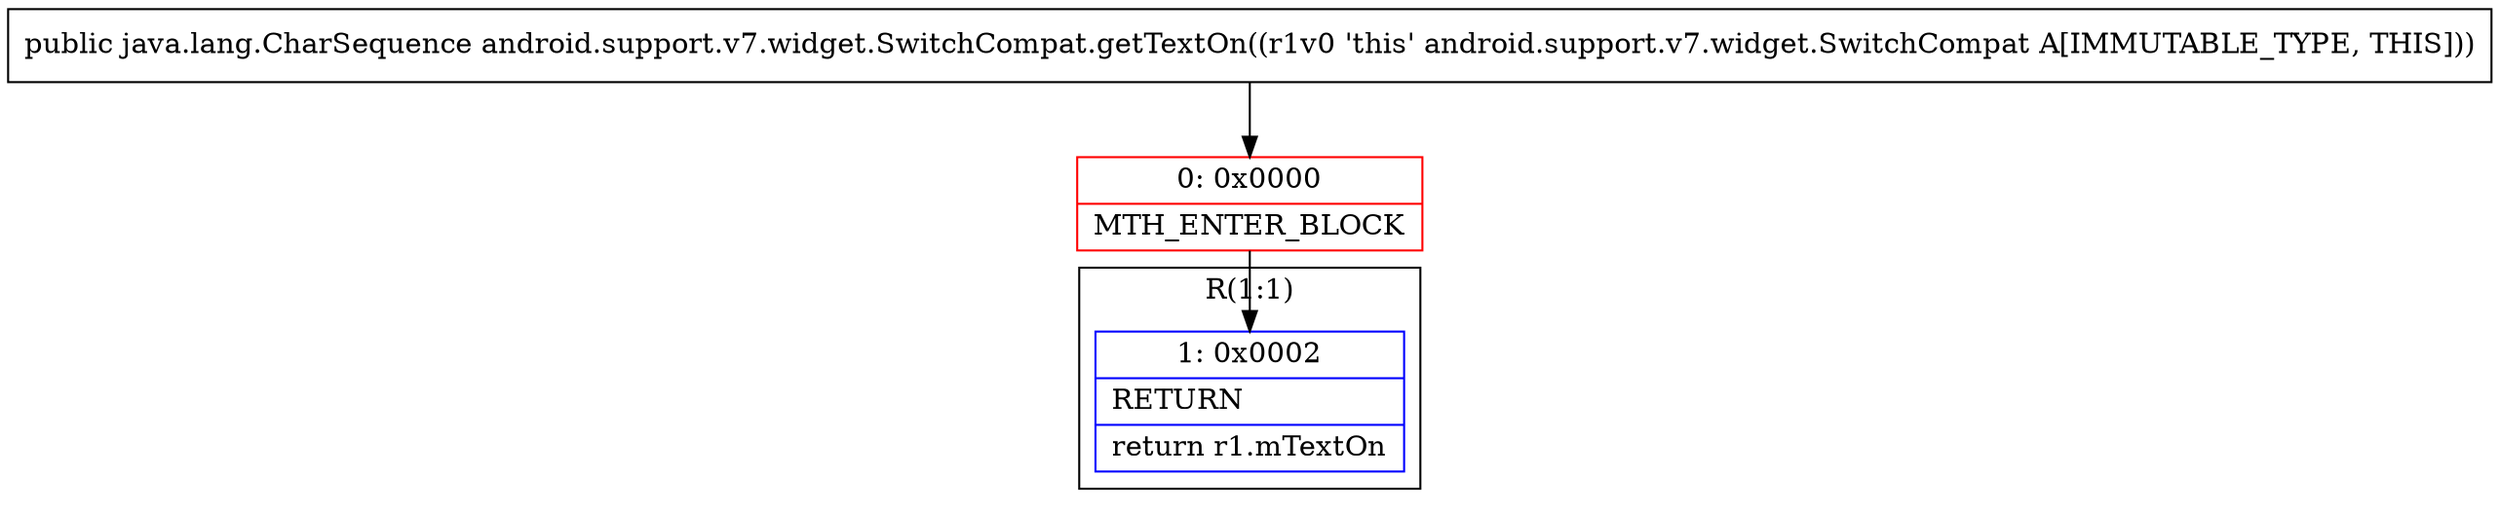 digraph "CFG forandroid.support.v7.widget.SwitchCompat.getTextOn()Ljava\/lang\/CharSequence;" {
subgraph cluster_Region_2050122797 {
label = "R(1:1)";
node [shape=record,color=blue];
Node_1 [shape=record,label="{1\:\ 0x0002|RETURN\l|return r1.mTextOn\l}"];
}
Node_0 [shape=record,color=red,label="{0\:\ 0x0000|MTH_ENTER_BLOCK\l}"];
MethodNode[shape=record,label="{public java.lang.CharSequence android.support.v7.widget.SwitchCompat.getTextOn((r1v0 'this' android.support.v7.widget.SwitchCompat A[IMMUTABLE_TYPE, THIS])) }"];
MethodNode -> Node_0;
Node_0 -> Node_1;
}

